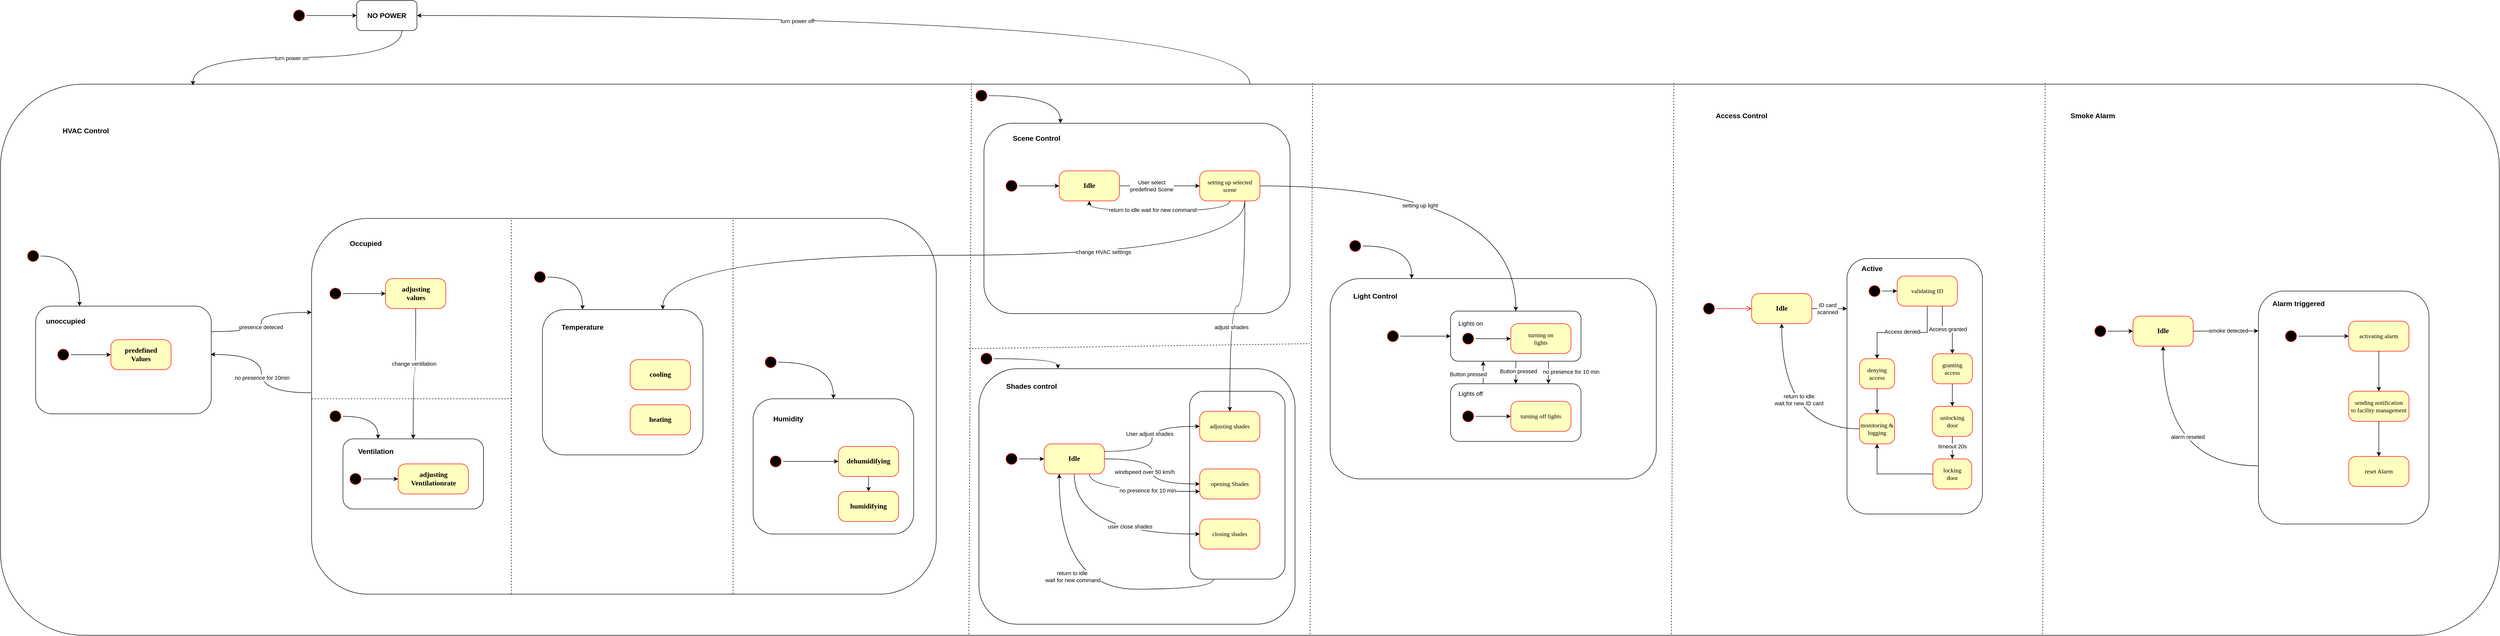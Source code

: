 <mxfile version="26.0.11">
  <diagram name="Page-1" id="58cdce13-f638-feb5-8d6f-7d28b1aa9fa0">
    <mxGraphModel dx="2038" dy="605" grid="1" gridSize="10" guides="1" tooltips="1" connect="1" arrows="1" fold="1" page="1" pageScale="1" pageWidth="1100" pageHeight="850" background="none" math="0" shadow="0">
      <root>
        <mxCell id="0" />
        <mxCell id="1" parent="0" />
        <mxCell id="LxNDRU_3HGSp0lA_r6Oc-85" style="edgeStyle=orthogonalEdgeStyle;rounded=0;orthogonalLoop=1;jettySize=auto;html=1;entryX=1;entryY=0.5;entryDx=0;entryDy=0;curved=1;" parent="1" source="LxNDRU_3HGSp0lA_r6Oc-73" target="LxNDRU_3HGSp0lA_r6Oc-72" edge="1">
          <mxGeometry relative="1" as="geometry" />
        </mxCell>
        <mxCell id="LxNDRU_3HGSp0lA_r6Oc-86" value="turn power off" style="edgeLabel;html=1;align=center;verticalAlign=middle;resizable=0;points=[];" parent="LxNDRU_3HGSp0lA_r6Oc-85" vertex="1" connectable="0">
          <mxGeometry x="0.157" y="11" relative="1" as="geometry">
            <mxPoint as="offset" />
          </mxGeometry>
        </mxCell>
        <mxCell id="LxNDRU_3HGSp0lA_r6Oc-73" value="" style="rounded=1;whiteSpace=wrap;html=1;movable=0;resizable=0;rotatable=0;deletable=0;editable=0;locked=1;connectable=0;" parent="1" vertex="1">
          <mxGeometry x="-470" y="532" width="4980" height="1100" as="geometry" />
        </mxCell>
        <mxCell id="66eWYTRfGqBNhTe94YPb-158" value="" style="rounded=1;whiteSpace=wrap;html=1;movable=1;resizable=1;rotatable=1;deletable=1;editable=1;locked=0;connectable=1;" parent="1" vertex="1">
          <mxGeometry x="1480" y="1100" width="630" height="510" as="geometry" />
        </mxCell>
        <mxCell id="LxNDRU_3HGSp0lA_r6Oc-68" style="edgeStyle=orthogonalEdgeStyle;rounded=0;orthogonalLoop=1;jettySize=auto;html=1;exitX=0.25;exitY=1;exitDx=0;exitDy=0;entryX=0.25;entryY=1;entryDx=0;entryDy=0;curved=1;movable=1;resizable=1;rotatable=1;deletable=1;editable=1;locked=0;connectable=1;" parent="1" source="LxNDRU_3HGSp0lA_r6Oc-65" target="66eWYTRfGqBNhTe94YPb-157" edge="1">
          <mxGeometry relative="1" as="geometry" />
        </mxCell>
        <mxCell id="LxNDRU_3HGSp0lA_r6Oc-69" value="return to idle&amp;nbsp;&lt;div&gt;wait for new command&lt;/div&gt;" style="edgeLabel;html=1;align=center;verticalAlign=middle;resizable=1;points=[];movable=1;rotatable=1;deletable=1;editable=1;locked=0;connectable=1;" parent="LxNDRU_3HGSp0lA_r6Oc-68" vertex="1" connectable="0">
          <mxGeometry x="0.267" y="-27" relative="1" as="geometry">
            <mxPoint as="offset" />
          </mxGeometry>
        </mxCell>
        <mxCell id="LxNDRU_3HGSp0lA_r6Oc-65" value="" style="rounded=1;whiteSpace=wrap;html=1;movable=1;resizable=1;rotatable=1;deletable=1;editable=1;locked=0;connectable=1;" parent="1" vertex="1">
          <mxGeometry x="1900" y="1145" width="190" height="375" as="geometry" />
        </mxCell>
        <mxCell id="LxNDRU_3HGSp0lA_r6Oc-49" value="" style="rounded=1;whiteSpace=wrap;html=1;movable=1;resizable=1;rotatable=1;deletable=1;editable=1;locked=0;connectable=1;" parent="1" vertex="1">
          <mxGeometry x="-400" y="975" width="350" height="215" as="geometry" />
        </mxCell>
        <mxCell id="LxNDRU_3HGSp0lA_r6Oc-45" style="edgeStyle=orthogonalEdgeStyle;rounded=0;orthogonalLoop=1;jettySize=auto;html=1;entryX=0.997;entryY=0.449;entryDx=0;entryDy=0;entryPerimeter=0;exitX=-0.001;exitY=0.464;exitDx=0;exitDy=0;exitPerimeter=0;movable=1;resizable=1;rotatable=1;deletable=1;editable=1;locked=0;connectable=1;curved=1;" parent="1" source="LxNDRU_3HGSp0lA_r6Oc-11" target="LxNDRU_3HGSp0lA_r6Oc-49" edge="1">
          <mxGeometry relative="1" as="geometry" />
        </mxCell>
        <mxCell id="LxNDRU_3HGSp0lA_r6Oc-46" value="no presence for 10min" style="edgeLabel;html=1;align=center;verticalAlign=middle;resizable=1;points=[];movable=1;rotatable=1;deletable=1;editable=1;locked=0;connectable=1;" parent="LxNDRU_3HGSp0lA_r6Oc-45" vertex="1" connectable="0">
          <mxGeometry x="-0.062" y="-1" relative="1" as="geometry">
            <mxPoint as="offset" />
          </mxGeometry>
        </mxCell>
        <mxCell id="LxNDRU_3HGSp0lA_r6Oc-11" value="" style="rounded=1;whiteSpace=wrap;html=1;movable=0;resizable=0;rotatable=0;deletable=0;editable=0;locked=1;connectable=0;" parent="1" vertex="1">
          <mxGeometry x="150" y="800" width="1245" height="750" as="geometry" />
        </mxCell>
        <mxCell id="LxNDRU_3HGSp0lA_r6Oc-30" value="" style="rounded=1;whiteSpace=wrap;html=1;movable=1;resizable=1;rotatable=1;deletable=1;editable=1;locked=0;connectable=1;" parent="1" vertex="1">
          <mxGeometry x="1030" y="1160" width="320" height="270" as="geometry" />
        </mxCell>
        <mxCell id="LxNDRU_3HGSp0lA_r6Oc-16" value="" style="rounded=1;whiteSpace=wrap;html=1;movable=1;resizable=1;rotatable=1;deletable=1;editable=1;locked=0;connectable=1;" parent="1" vertex="1">
          <mxGeometry x="610" y="982" width="320" height="290" as="geometry" />
        </mxCell>
        <mxCell id="66eWYTRfGqBNhTe94YPb-82" value="" style="rounded=1;whiteSpace=wrap;html=1;movable=1;resizable=1;rotatable=1;deletable=1;editable=1;locked=0;connectable=1;" parent="1" vertex="1">
          <mxGeometry x="2180" y="920" width="650" height="400" as="geometry" />
        </mxCell>
        <mxCell id="66eWYTRfGqBNhTe94YPb-105" value="" style="rounded=1;whiteSpace=wrap;html=1;movable=1;resizable=1;rotatable=1;deletable=1;editable=1;locked=0;connectable=1;" parent="1" vertex="1">
          <mxGeometry x="3210" y="880" width="270" height="510" as="geometry" />
        </mxCell>
        <mxCell id="66eWYTRfGqBNhTe94YPb-119" style="edgeStyle=orthogonalEdgeStyle;rounded=0;orthogonalLoop=1;jettySize=auto;html=1;exitX=0.5;exitY=1;exitDx=0;exitDy=0;entryX=0.5;entryY=0;entryDx=0;entryDy=0;movable=1;resizable=1;rotatable=1;deletable=1;editable=1;locked=0;connectable=1;" parent="1" source="66eWYTRfGqBNhTe94YPb-78" target="66eWYTRfGqBNhTe94YPb-111" edge="1">
          <mxGeometry relative="1" as="geometry" />
        </mxCell>
        <mxCell id="66eWYTRfGqBNhTe94YPb-121" value="Button pressed" style="edgeLabel;html=1;align=center;verticalAlign=middle;resizable=1;points=[];movable=1;rotatable=1;deletable=1;editable=1;locked=0;connectable=1;" parent="66eWYTRfGqBNhTe94YPb-119" vertex="1" connectable="0">
          <mxGeometry x="-0.083" y="1" relative="1" as="geometry">
            <mxPoint x="4" y="-1" as="offset" />
          </mxGeometry>
        </mxCell>
        <mxCell id="LxNDRU_3HGSp0lA_r6Oc-59" style="edgeStyle=orthogonalEdgeStyle;rounded=0;orthogonalLoop=1;jettySize=auto;html=1;exitX=0.75;exitY=1;exitDx=0;exitDy=0;entryX=0.75;entryY=0;entryDx=0;entryDy=0;movable=1;resizable=1;rotatable=1;deletable=1;editable=1;locked=0;connectable=1;" parent="1" source="66eWYTRfGqBNhTe94YPb-78" target="66eWYTRfGqBNhTe94YPb-111" edge="1">
          <mxGeometry relative="1" as="geometry" />
        </mxCell>
        <mxCell id="LxNDRU_3HGSp0lA_r6Oc-60" value="no presence for 10 min" style="edgeLabel;html=1;align=center;verticalAlign=middle;resizable=1;points=[];movable=1;rotatable=1;deletable=1;editable=1;locked=0;connectable=1;" parent="LxNDRU_3HGSp0lA_r6Oc-59" vertex="1" connectable="0">
          <mxGeometry x="-0.135" relative="1" as="geometry">
            <mxPoint x="45" y="1" as="offset" />
          </mxGeometry>
        </mxCell>
        <mxCell id="66eWYTRfGqBNhTe94YPb-78" value="" style="rounded=1;whiteSpace=wrap;html=1;movable=1;resizable=1;rotatable=1;deletable=1;editable=1;locked=0;connectable=1;" parent="1" vertex="1">
          <mxGeometry x="2420" y="985" width="260" height="100" as="geometry" />
        </mxCell>
        <mxCell id="382b91b5511bd0f7-1" value="" style="ellipse;html=1;shape=startState;fillColor=#000000;strokeColor=#ff0000;rounded=1;shadow=0;comic=0;labelBackgroundColor=none;fontFamily=Verdana;fontSize=12;fontColor=#000000;align=center;direction=south;movable=1;resizable=1;rotatable=1;deletable=1;editable=1;locked=0;connectable=1;" parent="1" vertex="1">
          <mxGeometry x="2920" y="965" width="30" height="30" as="geometry" />
        </mxCell>
        <mxCell id="66eWYTRfGqBNhTe94YPb-101" style="edgeStyle=orthogonalEdgeStyle;rounded=0;orthogonalLoop=1;jettySize=auto;html=1;exitX=0.5;exitY=1;exitDx=0;exitDy=0;entryX=0.5;entryY=0;entryDx=0;entryDy=0;movable=1;resizable=1;rotatable=1;deletable=1;editable=1;locked=0;connectable=1;" parent="1" source="382b91b5511bd0f7-5" target="66eWYTRfGqBNhTe94YPb-100" edge="1">
          <mxGeometry relative="1" as="geometry" />
        </mxCell>
        <mxCell id="382b91b5511bd0f7-5" value="denying&lt;div&gt;access&lt;/div&gt;" style="rounded=1;whiteSpace=wrap;html=1;arcSize=24;fillColor=#ffffc0;strokeColor=#ff0000;shadow=0;comic=0;labelBackgroundColor=none;fontFamily=Verdana;fontSize=12;fontColor=#000000;align=center;movable=1;resizable=1;rotatable=1;deletable=1;editable=1;locked=0;connectable=1;" parent="1" vertex="1">
          <mxGeometry x="3235" y="1080" width="70" height="60" as="geometry" />
        </mxCell>
        <mxCell id="66eWYTRfGqBNhTe94YPb-12" style="edgeStyle=orthogonalEdgeStyle;rounded=0;orthogonalLoop=1;jettySize=auto;html=1;movable=1;resizable=1;rotatable=1;deletable=1;editable=1;locked=0;connectable=1;" parent="1" source="382b91b5511bd0f7-6" edge="1">
          <mxGeometry relative="1" as="geometry">
            <mxPoint x="3210" y="980" as="targetPoint" />
          </mxGeometry>
        </mxCell>
        <mxCell id="66eWYTRfGqBNhTe94YPb-104" value="ID card&lt;div&gt;scanned&lt;/div&gt;" style="edgeLabel;html=1;align=center;verticalAlign=middle;resizable=1;points=[];movable=1;rotatable=1;deletable=1;editable=1;locked=0;connectable=1;" parent="66eWYTRfGqBNhTe94YPb-12" vertex="1" connectable="0">
          <mxGeometry x="-0.137" relative="1" as="geometry">
            <mxPoint as="offset" />
          </mxGeometry>
        </mxCell>
        <mxCell id="382b91b5511bd0f7-6" value="&lt;font style=&quot;font-size: 14px;&quot;&gt;&lt;b&gt;Idle&lt;/b&gt;&lt;/font&gt;" style="rounded=1;whiteSpace=wrap;html=1;arcSize=24;fillColor=#ffffc0;strokeColor=#ff0000;shadow=0;comic=0;labelBackgroundColor=none;fontFamily=Verdana;fontSize=12;fontColor=#000000;align=center;movable=1;resizable=1;rotatable=1;deletable=1;editable=1;locked=0;connectable=1;" parent="1" vertex="1">
          <mxGeometry x="3020" y="950" width="120" height="60" as="geometry" />
        </mxCell>
        <mxCell id="66eWYTRfGqBNhTe94YPb-6" style="edgeStyle=orthogonalEdgeStyle;rounded=0;orthogonalLoop=1;jettySize=auto;html=1;exitX=0.5;exitY=1;exitDx=0;exitDy=0;entryX=0.5;entryY=0;entryDx=0;entryDy=0;movable=1;resizable=1;rotatable=1;deletable=1;editable=1;locked=0;connectable=1;" parent="1" source="382b91b5511bd0f7-7" target="382b91b5511bd0f7-5" edge="1">
          <mxGeometry relative="1" as="geometry" />
        </mxCell>
        <mxCell id="gvOzbvpjTI4mImm0MQXt-3" value="Access denied" style="edgeLabel;html=1;align=center;verticalAlign=middle;resizable=0;points=[];" vertex="1" connectable="0" parent="66eWYTRfGqBNhTe94YPb-6">
          <mxGeometry x="-0.254" y="2" relative="1" as="geometry">
            <mxPoint x="-26" y="-4" as="offset" />
          </mxGeometry>
        </mxCell>
        <mxCell id="2a3bc250acf0617d-9" style="edgeStyle=orthogonalEdgeStyle;html=1;labelBackgroundColor=none;endArrow=open;endSize=8;strokeColor=#ff0000;fontFamily=Verdana;fontSize=12;align=left;movable=1;resizable=1;rotatable=1;deletable=1;editable=1;locked=0;connectable=1;" parent="1" source="382b91b5511bd0f7-1" target="382b91b5511bd0f7-6" edge="1">
          <mxGeometry relative="1" as="geometry" />
        </mxCell>
        <mxCell id="66eWYTRfGqBNhTe94YPb-22" value="&lt;b&gt;&lt;font style=&quot;font-size: 14px;&quot;&gt;Access Control&lt;/font&gt;&lt;/b&gt;" style="text;html=1;align=center;verticalAlign=middle;whiteSpace=wrap;rounded=0;movable=1;resizable=1;rotatable=1;deletable=1;editable=1;locked=0;connectable=1;" parent="1" vertex="1">
          <mxGeometry x="2930" y="580" width="140" height="30" as="geometry" />
        </mxCell>
        <mxCell id="66eWYTRfGqBNhTe94YPb-24" value="Light Control" style="text;html=1;align=center;verticalAlign=middle;whiteSpace=wrap;rounded=0;fontStyle=1;fontSize=14;movable=1;resizable=1;rotatable=1;deletable=1;editable=1;locked=0;connectable=1;" parent="1" vertex="1">
          <mxGeometry x="2220" y="940" width="100" height="30" as="geometry" />
        </mxCell>
        <mxCell id="66eWYTRfGqBNhTe94YPb-51" style="edgeStyle=orthogonalEdgeStyle;rounded=0;orthogonalLoop=1;jettySize=auto;html=1;exitX=0.5;exitY=1;exitDx=0;exitDy=0;movable=1;resizable=1;rotatable=1;deletable=1;editable=1;locked=0;connectable=1;" parent="1" edge="1">
          <mxGeometry relative="1" as="geometry">
            <mxPoint x="2630" y="1175" as="sourcePoint" />
            <mxPoint x="2630" y="1175" as="targetPoint" />
          </mxGeometry>
        </mxCell>
        <mxCell id="66eWYTRfGqBNhTe94YPb-53" value="turning on&lt;div&gt;lights&lt;/div&gt;" style="rounded=1;whiteSpace=wrap;html=1;arcSize=24;fillColor=#ffffc0;strokeColor=#ff0000;shadow=0;comic=0;labelBackgroundColor=none;fontFamily=Verdana;fontSize=12;fontColor=#000000;align=center;movable=1;resizable=1;rotatable=1;deletable=1;editable=1;locked=0;connectable=1;" parent="1" vertex="1">
          <mxGeometry x="2540" y="1010" width="120" height="60" as="geometry" />
        </mxCell>
        <mxCell id="66eWYTRfGqBNhTe94YPb-81" value="Lights on" style="text;html=1;align=center;verticalAlign=middle;whiteSpace=wrap;rounded=0;movable=1;resizable=1;rotatable=1;deletable=1;editable=1;locked=0;connectable=1;" parent="1" vertex="1">
          <mxGeometry x="2430" y="995" width="60" height="30" as="geometry" />
        </mxCell>
        <mxCell id="66eWYTRfGqBNhTe94YPb-109" style="edgeStyle=orthogonalEdgeStyle;rounded=0;orthogonalLoop=1;jettySize=auto;html=1;exitX=0;exitY=0.5;exitDx=0;exitDy=0;movable=1;resizable=1;rotatable=1;deletable=1;editable=1;locked=0;connectable=1;curved=1;" parent="1" source="66eWYTRfGqBNhTe94YPb-100" target="382b91b5511bd0f7-6" edge="1">
          <mxGeometry relative="1" as="geometry" />
        </mxCell>
        <mxCell id="LxNDRU_3HGSp0lA_r6Oc-118" value="return to idle&lt;div&gt;wait for new ID card&lt;/div&gt;" style="edgeLabel;html=1;align=center;verticalAlign=middle;resizable=0;points=[];" parent="66eWYTRfGqBNhTe94YPb-109" vertex="1" connectable="0">
          <mxGeometry x="0.171" y="-34" relative="1" as="geometry">
            <mxPoint as="offset" />
          </mxGeometry>
        </mxCell>
        <mxCell id="66eWYTRfGqBNhTe94YPb-100" value="monitoring &amp;amp; logging" style="rounded=1;whiteSpace=wrap;html=1;arcSize=24;fillColor=#ffffc0;strokeColor=#ff0000;shadow=0;comic=0;labelBackgroundColor=none;fontFamily=Verdana;fontSize=12;fontColor=#000000;align=center;movable=1;resizable=1;rotatable=1;deletable=1;editable=1;locked=0;connectable=1;" parent="1" vertex="1">
          <mxGeometry x="3235" y="1190" width="70" height="60" as="geometry" />
        </mxCell>
        <mxCell id="66eWYTRfGqBNhTe94YPb-102" style="edgeStyle=orthogonalEdgeStyle;rounded=0;orthogonalLoop=1;jettySize=auto;html=1;exitX=0;exitY=0.5;exitDx=0;exitDy=0;movable=1;resizable=1;rotatable=1;deletable=1;editable=1;locked=0;connectable=1;" parent="1" source="66eWYTRfGqBNhTe94YPb-16" target="66eWYTRfGqBNhTe94YPb-100" edge="1">
          <mxGeometry relative="1" as="geometry" />
        </mxCell>
        <mxCell id="382b91b5511bd0f7-7" value="validating ID" style="rounded=1;whiteSpace=wrap;html=1;arcSize=24;fillColor=#ffffc0;strokeColor=#ff0000;shadow=0;comic=0;labelBackgroundColor=none;fontFamily=Verdana;fontSize=12;fontColor=#000000;align=center;movable=1;resizable=1;rotatable=1;deletable=1;editable=1;locked=0;connectable=1;" parent="1" vertex="1">
          <mxGeometry x="3310" y="915" width="120" height="60" as="geometry" />
        </mxCell>
        <mxCell id="66eWYTRfGqBNhTe94YPb-14" style="edgeStyle=orthogonalEdgeStyle;rounded=0;orthogonalLoop=1;jettySize=auto;html=1;movable=1;resizable=1;rotatable=1;deletable=1;editable=1;locked=0;connectable=1;" parent="1" source="66eWYTRfGqBNhTe94YPb-13" target="382b91b5511bd0f7-7" edge="1">
          <mxGeometry relative="1" as="geometry" />
        </mxCell>
        <mxCell id="66eWYTRfGqBNhTe94YPb-7" style="edgeStyle=orthogonalEdgeStyle;rounded=0;orthogonalLoop=1;jettySize=auto;html=1;exitX=0.75;exitY=1;exitDx=0;exitDy=0;entryX=0.5;entryY=0;entryDx=0;entryDy=0;movable=1;resizable=1;rotatable=1;deletable=1;editable=1;locked=0;connectable=1;" parent="1" source="382b91b5511bd0f7-7" target="66eWYTRfGqBNhTe94YPb-2" edge="1">
          <mxGeometry relative="1" as="geometry" />
        </mxCell>
        <mxCell id="gvOzbvpjTI4mImm0MQXt-4" value="Access granted" style="edgeLabel;html=1;align=center;verticalAlign=middle;resizable=0;points=[];" vertex="1" connectable="0" parent="66eWYTRfGqBNhTe94YPb-7">
          <mxGeometry x="0.017" y="3" relative="1" as="geometry">
            <mxPoint y="1" as="offset" />
          </mxGeometry>
        </mxCell>
        <mxCell id="66eWYTRfGqBNhTe94YPb-13" value="" style="ellipse;html=1;shape=startState;fillColor=#000000;strokeColor=#ff0000;rounded=1;shadow=0;comic=0;labelBackgroundColor=none;fontFamily=Verdana;fontSize=12;fontColor=#000000;align=center;direction=south;movable=1;resizable=1;rotatable=1;deletable=1;editable=1;locked=0;connectable=1;" parent="1" vertex="1">
          <mxGeometry x="3250" y="930" width="30" height="30" as="geometry" />
        </mxCell>
        <mxCell id="66eWYTRfGqBNhTe94YPb-2" value="granting&lt;div&gt;access&lt;/div&gt;" style="rounded=1;whiteSpace=wrap;html=1;arcSize=24;fillColor=#ffffc0;strokeColor=#ff0000;shadow=0;comic=0;labelBackgroundColor=none;fontFamily=Verdana;fontSize=12;fontColor=#000000;align=center;movable=1;resizable=1;rotatable=1;deletable=1;editable=1;locked=0;connectable=1;" parent="1" vertex="1">
          <mxGeometry x="3380" y="1070" width="80" height="60" as="geometry" />
        </mxCell>
        <mxCell id="66eWYTRfGqBNhTe94YPb-8" style="edgeStyle=orthogonalEdgeStyle;rounded=0;orthogonalLoop=1;jettySize=auto;html=1;exitX=0.5;exitY=1;exitDx=0;exitDy=0;entryX=0.5;entryY=0;entryDx=0;entryDy=0;movable=1;resizable=1;rotatable=1;deletable=1;editable=1;locked=0;connectable=1;" parent="1" source="66eWYTRfGqBNhTe94YPb-2" target="66eWYTRfGqBNhTe94YPb-3" edge="1">
          <mxGeometry relative="1" as="geometry" />
        </mxCell>
        <mxCell id="66eWYTRfGqBNhTe94YPb-3" value="unlocking&lt;div&gt;door&lt;/div&gt;" style="rounded=1;whiteSpace=wrap;html=1;arcSize=24;fillColor=#ffffc0;strokeColor=#ff0000;shadow=0;comic=0;labelBackgroundColor=none;fontFamily=Verdana;fontSize=12;fontColor=#000000;align=center;movable=1;resizable=1;rotatable=1;deletable=1;editable=1;locked=0;connectable=1;" parent="1" vertex="1">
          <mxGeometry x="3380" y="1175" width="80" height="60" as="geometry" />
        </mxCell>
        <mxCell id="66eWYTRfGqBNhTe94YPb-17" value="" style="edgeStyle=orthogonalEdgeStyle;rounded=0;orthogonalLoop=1;jettySize=auto;html=1;movable=1;resizable=1;rotatable=1;deletable=1;editable=1;locked=0;connectable=1;" parent="1" source="66eWYTRfGqBNhTe94YPb-3" target="66eWYTRfGqBNhTe94YPb-16" edge="1">
          <mxGeometry relative="1" as="geometry" />
        </mxCell>
        <mxCell id="66eWYTRfGqBNhTe94YPb-98" value="timeout 20s" style="edgeLabel;html=1;align=center;verticalAlign=middle;resizable=1;points=[];movable=1;rotatable=1;deletable=1;editable=1;locked=0;connectable=1;" parent="66eWYTRfGqBNhTe94YPb-17" vertex="1" connectable="0">
          <mxGeometry x="-0.118" relative="1" as="geometry">
            <mxPoint as="offset" />
          </mxGeometry>
        </mxCell>
        <mxCell id="66eWYTRfGqBNhTe94YPb-16" value="locking&lt;div&gt;door&lt;/div&gt;" style="whiteSpace=wrap;html=1;fontFamily=Verdana;fillColor=#ffffc0;strokeColor=#ff0000;fontColor=#000000;rounded=1;arcSize=24;shadow=0;comic=0;labelBackgroundColor=none;movable=1;resizable=1;rotatable=1;deletable=1;editable=1;locked=0;connectable=1;" parent="1" vertex="1">
          <mxGeometry x="3381.25" y="1280" width="77.5" height="60" as="geometry" />
        </mxCell>
        <mxCell id="66eWYTRfGqBNhTe94YPb-110" value="Active" style="text;html=1;align=center;verticalAlign=middle;whiteSpace=wrap;rounded=0;fontStyle=1;fontSize=14;movable=1;resizable=1;rotatable=1;deletable=1;editable=1;locked=0;connectable=1;" parent="1" vertex="1">
          <mxGeometry x="3230" y="885" width="60" height="30" as="geometry" />
        </mxCell>
        <mxCell id="66eWYTRfGqBNhTe94YPb-130" style="edgeStyle=orthogonalEdgeStyle;rounded=0;orthogonalLoop=1;jettySize=auto;html=1;exitX=0.25;exitY=0;exitDx=0;exitDy=0;entryX=0.25;entryY=1;entryDx=0;entryDy=0;movable=1;resizable=1;rotatable=1;deletable=1;editable=1;locked=0;connectable=1;" parent="1" source="66eWYTRfGqBNhTe94YPb-111" target="66eWYTRfGqBNhTe94YPb-78" edge="1">
          <mxGeometry relative="1" as="geometry" />
        </mxCell>
        <mxCell id="66eWYTRfGqBNhTe94YPb-131" value="Button pressed" style="edgeLabel;html=1;align=center;verticalAlign=middle;resizable=1;points=[];movable=1;rotatable=1;deletable=1;editable=1;locked=0;connectable=1;" parent="66eWYTRfGqBNhTe94YPb-130" vertex="1" connectable="0">
          <mxGeometry x="-0.084" y="-1" relative="1" as="geometry">
            <mxPoint x="-31" y="1" as="offset" />
          </mxGeometry>
        </mxCell>
        <mxCell id="66eWYTRfGqBNhTe94YPb-111" value="" style="rounded=1;whiteSpace=wrap;html=1;movable=1;resizable=1;rotatable=1;deletable=1;editable=1;locked=0;connectable=1;" parent="1" vertex="1">
          <mxGeometry x="2420" y="1130" width="260" height="115" as="geometry" />
        </mxCell>
        <mxCell id="66eWYTRfGqBNhTe94YPb-112" value="Lights off" style="text;html=1;align=center;verticalAlign=middle;whiteSpace=wrap;rounded=0;movable=1;resizable=1;rotatable=1;deletable=1;editable=1;locked=0;connectable=1;" parent="1" vertex="1">
          <mxGeometry x="2430" y="1135" width="60" height="30" as="geometry" />
        </mxCell>
        <mxCell id="66eWYTRfGqBNhTe94YPb-122" style="edgeStyle=orthogonalEdgeStyle;rounded=0;orthogonalLoop=1;jettySize=auto;html=1;entryX=0;entryY=0.5;entryDx=0;entryDy=0;movable=1;resizable=1;rotatable=1;deletable=1;editable=1;locked=0;connectable=1;" parent="1" source="66eWYTRfGqBNhTe94YPb-116" target="66eWYTRfGqBNhTe94YPb-118" edge="1">
          <mxGeometry relative="1" as="geometry" />
        </mxCell>
        <mxCell id="66eWYTRfGqBNhTe94YPb-116" value="" style="ellipse;html=1;shape=startState;fillColor=#000000;strokeColor=#ff0000;rounded=1;shadow=0;comic=0;labelBackgroundColor=none;fontFamily=Verdana;fontSize=12;fontColor=#000000;align=center;direction=south;movable=1;resizable=1;rotatable=1;deletable=1;editable=1;locked=0;connectable=1;" parent="1" vertex="1">
          <mxGeometry x="2440" y="1180" width="30" height="30" as="geometry" />
        </mxCell>
        <mxCell id="66eWYTRfGqBNhTe94YPb-123" style="edgeStyle=orthogonalEdgeStyle;rounded=0;orthogonalLoop=1;jettySize=auto;html=1;entryX=0;entryY=0.5;entryDx=0;entryDy=0;movable=1;resizable=1;rotatable=1;deletable=1;editable=1;locked=0;connectable=1;" parent="1" source="66eWYTRfGqBNhTe94YPb-117" target="66eWYTRfGqBNhTe94YPb-53" edge="1">
          <mxGeometry relative="1" as="geometry" />
        </mxCell>
        <mxCell id="66eWYTRfGqBNhTe94YPb-117" value="" style="ellipse;html=1;shape=startState;fillColor=#000000;strokeColor=#ff0000;rounded=1;shadow=0;comic=0;labelBackgroundColor=none;fontFamily=Verdana;fontSize=12;fontColor=#000000;align=center;direction=south;movable=1;resizable=1;rotatable=1;deletable=1;editable=1;locked=0;connectable=1;" parent="1" vertex="1">
          <mxGeometry x="2440" y="1025" width="30" height="30" as="geometry" />
        </mxCell>
        <mxCell id="66eWYTRfGqBNhTe94YPb-118" value="turning off lights" style="rounded=1;whiteSpace=wrap;html=1;arcSize=24;fillColor=#ffffc0;strokeColor=#ff0000;shadow=0;comic=0;labelBackgroundColor=none;fontFamily=Verdana;fontSize=12;fontColor=#000000;align=center;movable=1;resizable=1;rotatable=1;deletable=1;editable=1;locked=0;connectable=1;" parent="1" vertex="1">
          <mxGeometry x="2540" y="1165" width="120" height="60" as="geometry" />
        </mxCell>
        <mxCell id="66eWYTRfGqBNhTe94YPb-190" style="edgeStyle=orthogonalEdgeStyle;rounded=0;orthogonalLoop=1;jettySize=auto;html=1;entryX=0;entryY=0.5;entryDx=0;entryDy=0;movable=1;resizable=1;rotatable=1;deletable=1;editable=1;locked=0;connectable=1;" parent="1" source="66eWYTRfGqBNhTe94YPb-126" target="66eWYTRfGqBNhTe94YPb-78" edge="1">
          <mxGeometry relative="1" as="geometry" />
        </mxCell>
        <mxCell id="66eWYTRfGqBNhTe94YPb-126" value="" style="ellipse;html=1;shape=startState;fillColor=#000000;strokeColor=#ff0000;rounded=1;shadow=0;comic=0;labelBackgroundColor=none;fontFamily=Verdana;fontSize=12;fontColor=#000000;align=center;direction=south;movable=1;resizable=1;rotatable=1;deletable=1;editable=1;locked=0;connectable=1;" parent="1" vertex="1">
          <mxGeometry x="2290" y="1020" width="30" height="30" as="geometry" />
        </mxCell>
        <mxCell id="66eWYTRfGqBNhTe94YPb-135" value="&lt;b&gt;&lt;font style=&quot;font-size: 14px;&quot;&gt;Idle&lt;/font&gt;&lt;/b&gt;" style="rounded=1;whiteSpace=wrap;html=1;arcSize=24;fillColor=#ffffc0;strokeColor=#ff0000;shadow=0;comic=0;labelBackgroundColor=none;fontFamily=Verdana;fontSize=12;fontColor=#000000;align=center;movable=1;resizable=1;rotatable=1;deletable=1;editable=1;locked=0;connectable=1;" parent="1" vertex="1">
          <mxGeometry x="3780" y="995" width="120" height="60" as="geometry" />
        </mxCell>
        <mxCell id="66eWYTRfGqBNhTe94YPb-137" value="" style="rounded=1;whiteSpace=wrap;html=1;movable=1;resizable=1;rotatable=1;deletable=1;editable=1;locked=0;connectable=1;" parent="1" vertex="1">
          <mxGeometry x="4030" y="945" width="340" height="465" as="geometry" />
        </mxCell>
        <mxCell id="66eWYTRfGqBNhTe94YPb-138" value="&lt;b&gt;&lt;font style=&quot;font-size: 14px;&quot;&gt;Alarm triggered&lt;/font&gt;&lt;/b&gt;" style="text;html=1;align=center;verticalAlign=middle;whiteSpace=wrap;rounded=0;movable=1;resizable=1;rotatable=1;deletable=1;editable=1;locked=0;connectable=1;" parent="1" vertex="1">
          <mxGeometry x="4055" y="955" width="110" height="30" as="geometry" />
        </mxCell>
        <mxCell id="66eWYTRfGqBNhTe94YPb-144" style="edgeStyle=orthogonalEdgeStyle;rounded=0;orthogonalLoop=1;jettySize=auto;html=1;entryX=0;entryY=0.5;entryDx=0;entryDy=0;movable=1;resizable=1;rotatable=1;deletable=1;editable=1;locked=0;connectable=1;" parent="1" source="66eWYTRfGqBNhTe94YPb-140" target="66eWYTRfGqBNhTe94YPb-141" edge="1">
          <mxGeometry relative="1" as="geometry" />
        </mxCell>
        <mxCell id="66eWYTRfGqBNhTe94YPb-140" value="" style="ellipse;html=1;shape=startState;fillColor=#000000;strokeColor=#ff0000;rounded=1;shadow=0;comic=0;labelBackgroundColor=none;fontFamily=Verdana;fontSize=12;fontColor=#000000;align=center;direction=south;movable=1;resizable=1;rotatable=1;deletable=1;editable=1;locked=0;connectable=1;" parent="1" vertex="1">
          <mxGeometry x="4080" y="1020" width="30" height="30" as="geometry" />
        </mxCell>
        <mxCell id="66eWYTRfGqBNhTe94YPb-143" style="edgeStyle=orthogonalEdgeStyle;rounded=0;orthogonalLoop=1;jettySize=auto;html=1;entryX=0.5;entryY=0;entryDx=0;entryDy=0;movable=1;resizable=1;rotatable=1;deletable=1;editable=1;locked=0;connectable=1;" parent="1" source="66eWYTRfGqBNhTe94YPb-141" target="66eWYTRfGqBNhTe94YPb-142" edge="1">
          <mxGeometry relative="1" as="geometry" />
        </mxCell>
        <mxCell id="66eWYTRfGqBNhTe94YPb-141" value="activating alarm" style="rounded=1;whiteSpace=wrap;html=1;arcSize=24;fillColor=#ffffc0;strokeColor=#ff0000;shadow=0;comic=0;labelBackgroundColor=none;fontFamily=Verdana;fontSize=12;fontColor=#000000;align=center;movable=1;resizable=1;rotatable=1;deletable=1;editable=1;locked=0;connectable=1;" parent="1" vertex="1">
          <mxGeometry x="4210" y="1005" width="120" height="60" as="geometry" />
        </mxCell>
        <mxCell id="gvOzbvpjTI4mImm0MQXt-2" style="edgeStyle=orthogonalEdgeStyle;rounded=0;orthogonalLoop=1;jettySize=auto;html=1;entryX=0.5;entryY=0;entryDx=0;entryDy=0;" edge="1" parent="1" source="66eWYTRfGqBNhTe94YPb-142" target="gvOzbvpjTI4mImm0MQXt-1">
          <mxGeometry relative="1" as="geometry" />
        </mxCell>
        <mxCell id="66eWYTRfGqBNhTe94YPb-142" value="sending notification&lt;div&gt;to facility management&lt;/div&gt;" style="rounded=1;whiteSpace=wrap;html=1;arcSize=24;fillColor=#ffffc0;strokeColor=#ff0000;shadow=0;comic=0;labelBackgroundColor=none;fontFamily=Verdana;fontSize=12;fontColor=#000000;align=center;movable=1;resizable=1;rotatable=1;deletable=1;editable=1;locked=0;connectable=1;" parent="1" vertex="1">
          <mxGeometry x="4210" y="1145" width="120" height="60" as="geometry" />
        </mxCell>
        <mxCell id="66eWYTRfGqBNhTe94YPb-146" style="edgeStyle=orthogonalEdgeStyle;rounded=0;orthogonalLoop=1;jettySize=auto;html=1;entryX=0;entryY=0.171;entryDx=0;entryDy=0;entryPerimeter=0;movable=1;resizable=1;rotatable=1;deletable=1;editable=1;locked=0;connectable=1;curved=1;" parent="1" source="66eWYTRfGqBNhTe94YPb-135" target="66eWYTRfGqBNhTe94YPb-137" edge="1">
          <mxGeometry relative="1" as="geometry" />
        </mxCell>
        <mxCell id="66eWYTRfGqBNhTe94YPb-150" value="smoke detected" style="edgeLabel;html=1;align=center;verticalAlign=middle;resizable=1;points=[];movable=1;rotatable=1;deletable=1;editable=1;locked=0;connectable=1;" parent="66eWYTRfGqBNhTe94YPb-146" vertex="1" connectable="0">
          <mxGeometry x="0.07" y="1" relative="1" as="geometry">
            <mxPoint as="offset" />
          </mxGeometry>
        </mxCell>
        <mxCell id="66eWYTRfGqBNhTe94YPb-152" value="Smoke Alarm" style="text;html=1;align=center;verticalAlign=middle;whiteSpace=wrap;rounded=0;fontStyle=1;fontSize=14;movable=1;resizable=1;rotatable=1;deletable=1;editable=1;locked=0;connectable=1;" parent="1" vertex="1">
          <mxGeometry x="3650" y="580" width="100" height="30" as="geometry" />
        </mxCell>
        <mxCell id="66eWYTRfGqBNhTe94YPb-153" style="edgeStyle=orthogonalEdgeStyle;rounded=0;orthogonalLoop=1;jettySize=auto;html=1;exitX=0.5;exitY=1;exitDx=0;exitDy=0;movable=1;resizable=1;rotatable=1;deletable=1;editable=1;locked=0;connectable=1;" parent="1" edge="1">
          <mxGeometry relative="1" as="geometry">
            <mxPoint x="4030" y="1265" as="sourcePoint" />
            <mxPoint x="4030" y="1265" as="targetPoint" />
          </mxGeometry>
        </mxCell>
        <mxCell id="66eWYTRfGqBNhTe94YPb-156" value="adjusting shades" style="rounded=1;whiteSpace=wrap;html=1;arcSize=24;fillColor=#ffffc0;strokeColor=#ff0000;shadow=0;comic=0;labelBackgroundColor=none;fontFamily=Verdana;fontSize=12;fontColor=#000000;align=center;movable=1;resizable=1;rotatable=1;deletable=1;editable=1;locked=0;connectable=1;" parent="1" vertex="1">
          <mxGeometry x="1920" y="1185" width="120" height="60" as="geometry" />
        </mxCell>
        <mxCell id="LxNDRU_3HGSp0lA_r6Oc-53" style="edgeStyle=orthogonalEdgeStyle;rounded=0;orthogonalLoop=1;jettySize=auto;html=1;entryX=0;entryY=0.5;entryDx=0;entryDy=0;curved=1;movable=1;resizable=1;rotatable=1;deletable=1;editable=1;locked=0;connectable=1;" parent="1" source="66eWYTRfGqBNhTe94YPb-157" target="66eWYTRfGqBNhTe94YPb-181" edge="1">
          <mxGeometry relative="1" as="geometry" />
        </mxCell>
        <mxCell id="LxNDRU_3HGSp0lA_r6Oc-54" value="windspeed over 50 km/h" style="edgeLabel;html=1;align=center;verticalAlign=middle;resizable=1;points=[];movable=1;rotatable=1;deletable=1;editable=1;locked=0;connectable=1;" parent="LxNDRU_3HGSp0lA_r6Oc-53" vertex="1" connectable="0">
          <mxGeometry x="0.094" relative="1" as="geometry">
            <mxPoint x="-15" y="-11" as="offset" />
          </mxGeometry>
        </mxCell>
        <mxCell id="LxNDRU_3HGSp0lA_r6Oc-55" style="edgeStyle=orthogonalEdgeStyle;rounded=0;orthogonalLoop=1;jettySize=auto;html=1;exitX=1;exitY=0.25;exitDx=0;exitDy=0;entryX=0;entryY=0.5;entryDx=0;entryDy=0;curved=1;movable=1;resizable=1;rotatable=1;deletable=1;editable=1;locked=0;connectable=1;" parent="1" source="66eWYTRfGqBNhTe94YPb-157" target="66eWYTRfGqBNhTe94YPb-156" edge="1">
          <mxGeometry relative="1" as="geometry" />
        </mxCell>
        <mxCell id="LxNDRU_3HGSp0lA_r6Oc-56" value="User adjust shades" style="edgeLabel;html=1;align=center;verticalAlign=middle;resizable=1;points=[];movable=1;rotatable=1;deletable=1;editable=1;locked=0;connectable=1;" parent="LxNDRU_3HGSp0lA_r6Oc-55" vertex="1" connectable="0">
          <mxGeometry x="-0.25" y="3" relative="1" as="geometry">
            <mxPoint y="-32" as="offset" />
          </mxGeometry>
        </mxCell>
        <mxCell id="LxNDRU_3HGSp0lA_r6Oc-57" style="edgeStyle=orthogonalEdgeStyle;rounded=0;orthogonalLoop=1;jettySize=auto;html=1;exitX=0.75;exitY=1;exitDx=0;exitDy=0;entryX=0;entryY=0.75;entryDx=0;entryDy=0;curved=1;movable=1;resizable=1;rotatable=1;deletable=1;editable=1;locked=0;connectable=1;" parent="1" source="66eWYTRfGqBNhTe94YPb-157" target="66eWYTRfGqBNhTe94YPb-181" edge="1">
          <mxGeometry relative="1" as="geometry" />
        </mxCell>
        <mxCell id="LxNDRU_3HGSp0lA_r6Oc-58" value="no presence for 10 min" style="edgeLabel;html=1;align=center;verticalAlign=middle;resizable=1;points=[];movable=1;rotatable=1;deletable=1;editable=1;locked=0;connectable=1;" parent="LxNDRU_3HGSp0lA_r6Oc-57" vertex="1" connectable="0">
          <mxGeometry x="-0.14" y="2" relative="1" as="geometry">
            <mxPoint x="41" as="offset" />
          </mxGeometry>
        </mxCell>
        <mxCell id="LxNDRU_3HGSp0lA_r6Oc-63" style="edgeStyle=orthogonalEdgeStyle;rounded=0;orthogonalLoop=1;jettySize=auto;html=1;exitX=0.5;exitY=1;exitDx=0;exitDy=0;entryX=0;entryY=0.5;entryDx=0;entryDy=0;curved=1;movable=1;resizable=1;rotatable=1;deletable=1;editable=1;locked=0;connectable=1;" parent="1" source="66eWYTRfGqBNhTe94YPb-157" target="LxNDRU_3HGSp0lA_r6Oc-62" edge="1">
          <mxGeometry relative="1" as="geometry" />
        </mxCell>
        <mxCell id="LxNDRU_3HGSp0lA_r6Oc-64" value="user close shades" style="edgeLabel;html=1;align=center;verticalAlign=middle;resizable=1;points=[];movable=1;rotatable=1;deletable=1;editable=1;locked=0;connectable=1;" parent="LxNDRU_3HGSp0lA_r6Oc-63" vertex="1" connectable="0">
          <mxGeometry x="0.191" y="4" relative="1" as="geometry">
            <mxPoint x="10" y="-11" as="offset" />
          </mxGeometry>
        </mxCell>
        <mxCell id="66eWYTRfGqBNhTe94YPb-157" value="&lt;b&gt;&lt;font style=&quot;font-size: 14px;&quot;&gt;Idle&lt;/font&gt;&lt;/b&gt;" style="rounded=1;whiteSpace=wrap;html=1;arcSize=24;fillColor=#ffffc0;strokeColor=#ff0000;shadow=0;comic=0;labelBackgroundColor=none;fontFamily=Verdana;fontSize=12;fontColor=#000000;align=center;movable=1;resizable=1;rotatable=1;deletable=1;editable=1;locked=0;connectable=1;" parent="1" vertex="1">
          <mxGeometry x="1610" y="1250" width="120" height="60" as="geometry" />
        </mxCell>
        <mxCell id="66eWYTRfGqBNhTe94YPb-159" value="&lt;span style=&quot;font-size: 14px;&quot;&gt;&lt;b&gt;Shades control&lt;/b&gt;&lt;/span&gt;" style="text;html=1;align=center;verticalAlign=middle;whiteSpace=wrap;rounded=0;movable=1;resizable=1;rotatable=1;deletable=1;editable=1;locked=0;connectable=1;" parent="1" vertex="1">
          <mxGeometry x="1520" y="1120" width="130" height="30" as="geometry" />
        </mxCell>
        <mxCell id="LxNDRU_3HGSp0lA_r6Oc-61" style="edgeStyle=orthogonalEdgeStyle;rounded=0;orthogonalLoop=1;jettySize=auto;html=1;entryX=0;entryY=0.5;entryDx=0;entryDy=0;movable=1;resizable=1;rotatable=1;deletable=1;editable=1;locked=0;connectable=1;" parent="1" source="66eWYTRfGqBNhTe94YPb-171" target="66eWYTRfGqBNhTe94YPb-157" edge="1">
          <mxGeometry relative="1" as="geometry" />
        </mxCell>
        <mxCell id="66eWYTRfGqBNhTe94YPb-171" value="" style="ellipse;html=1;shape=startState;fillColor=#000000;strokeColor=#ff0000;movable=1;resizable=1;rotatable=1;deletable=1;editable=1;locked=0;connectable=1;" parent="1" vertex="1">
          <mxGeometry x="1530" y="1265" width="30" height="30" as="geometry" />
        </mxCell>
        <mxCell id="66eWYTRfGqBNhTe94YPb-181" value="opening Shades" style="rounded=1;whiteSpace=wrap;html=1;arcSize=24;fillColor=#ffffc0;strokeColor=#ff0000;shadow=0;comic=0;labelBackgroundColor=none;fontFamily=Verdana;fontSize=12;fontColor=#000000;align=center;movable=1;resizable=1;rotatable=1;deletable=1;editable=1;locked=0;connectable=1;" parent="1" vertex="1">
          <mxGeometry x="1920" y="1300" width="120" height="60" as="geometry" />
        </mxCell>
        <mxCell id="LxNDRU_3HGSp0lA_r6Oc-10" style="edgeStyle=orthogonalEdgeStyle;rounded=0;orthogonalLoop=1;jettySize=auto;html=1;movable=1;resizable=1;rotatable=1;deletable=1;editable=1;locked=0;connectable=1;" parent="1" source="LxNDRU_3HGSp0lA_r6Oc-1" target="LxNDRU_3HGSp0lA_r6Oc-5" edge="1">
          <mxGeometry relative="1" as="geometry" />
        </mxCell>
        <mxCell id="LxNDRU_3HGSp0lA_r6Oc-1" value="" style="ellipse;html=1;shape=startState;fillColor=#000000;strokeColor=#ff0000;movable=1;resizable=1;rotatable=1;deletable=1;editable=1;locked=0;connectable=1;" parent="1" vertex="1">
          <mxGeometry x="-360" y="1057" width="30" height="30" as="geometry" />
        </mxCell>
        <mxCell id="LxNDRU_3HGSp0lA_r6Oc-48" style="edgeStyle=orthogonalEdgeStyle;rounded=0;orthogonalLoop=1;jettySize=auto;html=1;entryX=0;entryY=0.25;entryDx=0;entryDy=0;exitX=1;exitY=0.237;exitDx=0;exitDy=0;exitPerimeter=0;movable=1;resizable=1;rotatable=1;deletable=1;editable=1;locked=0;connectable=1;curved=1;" parent="1" source="LxNDRU_3HGSp0lA_r6Oc-49" target="LxNDRU_3HGSp0lA_r6Oc-11" edge="1">
          <mxGeometry relative="1" as="geometry" />
        </mxCell>
        <mxCell id="LxNDRU_3HGSp0lA_r6Oc-70" value="presence deteced" style="edgeLabel;html=1;align=center;verticalAlign=middle;resizable=1;points=[];movable=1;rotatable=1;deletable=1;editable=1;locked=0;connectable=1;" parent="LxNDRU_3HGSp0lA_r6Oc-48" vertex="1" connectable="0">
          <mxGeometry x="-0.086" y="1" relative="1" as="geometry">
            <mxPoint as="offset" />
          </mxGeometry>
        </mxCell>
        <mxCell id="LxNDRU_3HGSp0lA_r6Oc-5" value="&lt;font style=&quot;font-size: 14px;&quot;&gt;&lt;b&gt;predefined&lt;/b&gt;&lt;/font&gt;&lt;div&gt;&lt;font style=&quot;font-size: 14px;&quot;&gt;&lt;b&gt;Values&lt;/b&gt;&lt;/font&gt;&lt;/div&gt;" style="rounded=1;whiteSpace=wrap;html=1;arcSize=24;fillColor=#ffffc0;strokeColor=#ff0000;shadow=0;comic=0;labelBackgroundColor=none;fontFamily=Verdana;fontSize=12;fontColor=#000000;align=center;movable=1;resizable=1;rotatable=1;deletable=1;editable=1;locked=0;connectable=1;" parent="1" vertex="1">
          <mxGeometry x="-250" y="1042" width="120" height="60" as="geometry" />
        </mxCell>
        <mxCell id="LxNDRU_3HGSp0lA_r6Oc-9" style="edgeStyle=orthogonalEdgeStyle;rounded=0;orthogonalLoop=1;jettySize=auto;html=1;entryX=0;entryY=0.5;entryDx=0;entryDy=0;curved=1;movable=1;resizable=1;rotatable=1;deletable=1;editable=1;locked=0;connectable=1;" parent="1" source="LxNDRU_3HGSp0lA_r6Oc-8" target="66eWYTRfGqBNhTe94YPb-135" edge="1">
          <mxGeometry relative="1" as="geometry" />
        </mxCell>
        <mxCell id="LxNDRU_3HGSp0lA_r6Oc-8" value="" style="ellipse;html=1;shape=startState;fillColor=#000000;strokeColor=#ff0000;movable=1;resizable=1;rotatable=1;deletable=1;editable=1;locked=0;connectable=1;" parent="1" vertex="1">
          <mxGeometry x="3700" y="1010" width="30" height="30" as="geometry" />
        </mxCell>
        <mxCell id="LxNDRU_3HGSp0lA_r6Oc-12" value="Occupied" style="text;html=1;align=center;verticalAlign=middle;whiteSpace=wrap;rounded=0;fontSize=14;fontStyle=1;movable=1;resizable=1;rotatable=1;deletable=1;editable=1;locked=0;connectable=1;" parent="1" vertex="1">
          <mxGeometry x="227.5" y="835" width="60" height="30" as="geometry" />
        </mxCell>
        <mxCell id="LxNDRU_3HGSp0lA_r6Oc-41" style="edgeStyle=orthogonalEdgeStyle;rounded=0;orthogonalLoop=1;jettySize=auto;html=1;exitX=0.5;exitY=1;exitDx=0;exitDy=0;movable=1;resizable=1;rotatable=1;deletable=1;editable=1;locked=0;connectable=1;curved=1;" parent="1" source="LxNDRU_3HGSp0lA_r6Oc-13" target="LxNDRU_3HGSp0lA_r6Oc-39" edge="1">
          <mxGeometry relative="1" as="geometry" />
        </mxCell>
        <mxCell id="Kp3bJCEj-rSR3w4Or-fS-1" value="change ventilation" style="edgeLabel;html=1;align=center;verticalAlign=middle;resizable=0;points=[];" parent="LxNDRU_3HGSp0lA_r6Oc-41" vertex="1" connectable="0">
          <mxGeometry x="-0.169" y="-4" relative="1" as="geometry">
            <mxPoint as="offset" />
          </mxGeometry>
        </mxCell>
        <mxCell id="LxNDRU_3HGSp0lA_r6Oc-13" value="&lt;font style=&quot;font-size: 14px;&quot;&gt;&lt;b&gt;adjusting&lt;/b&gt;&lt;/font&gt;&lt;div&gt;&lt;font style=&quot;font-size: 14px;&quot;&gt;&lt;b&gt;values&lt;/b&gt;&lt;/font&gt;&lt;/div&gt;" style="rounded=1;whiteSpace=wrap;html=1;arcSize=24;fillColor=#ffffc0;strokeColor=#ff0000;shadow=0;comic=0;labelBackgroundColor=none;fontFamily=Verdana;fontSize=12;fontColor=#000000;align=center;movable=1;resizable=1;rotatable=1;deletable=1;editable=1;locked=0;connectable=1;" parent="1" vertex="1">
          <mxGeometry x="297.5" y="920" width="120" height="60" as="geometry" />
        </mxCell>
        <mxCell id="LxNDRU_3HGSp0lA_r6Oc-15" style="edgeStyle=orthogonalEdgeStyle;rounded=0;orthogonalLoop=1;jettySize=auto;html=1;entryX=0;entryY=0.5;entryDx=0;entryDy=0;movable=1;resizable=1;rotatable=1;deletable=1;editable=1;locked=0;connectable=1;" parent="1" source="LxNDRU_3HGSp0lA_r6Oc-14" target="LxNDRU_3HGSp0lA_r6Oc-13" edge="1">
          <mxGeometry relative="1" as="geometry" />
        </mxCell>
        <mxCell id="LxNDRU_3HGSp0lA_r6Oc-14" value="" style="ellipse;html=1;shape=startState;fillColor=#000000;strokeColor=#ff0000;movable=1;resizable=1;rotatable=1;deletable=1;editable=1;locked=0;connectable=1;" parent="1" vertex="1">
          <mxGeometry x="182.5" y="935" width="30" height="30" as="geometry" />
        </mxCell>
        <mxCell id="LxNDRU_3HGSp0lA_r6Oc-17" value="&lt;font style=&quot;font-size: 14px;&quot;&gt;&lt;b&gt;Temperature&lt;/b&gt;&lt;/font&gt;" style="text;html=1;align=center;verticalAlign=middle;whiteSpace=wrap;rounded=0;movable=1;resizable=1;rotatable=1;deletable=1;editable=1;locked=0;connectable=1;" parent="1" vertex="1">
          <mxGeometry x="660" y="1002" width="60" height="30" as="geometry" />
        </mxCell>
        <mxCell id="LxNDRU_3HGSp0lA_r6Oc-18" value="&lt;span style=&quot;font-size: 14px;&quot;&gt;&lt;b&gt;cooling&lt;/b&gt;&lt;/span&gt;" style="rounded=1;whiteSpace=wrap;html=1;arcSize=24;fillColor=#ffffc0;strokeColor=#ff0000;shadow=0;comic=0;labelBackgroundColor=none;fontFamily=Verdana;fontSize=12;fontColor=#000000;align=center;movable=1;resizable=1;rotatable=1;deletable=1;editable=1;locked=0;connectable=1;" parent="1" vertex="1">
          <mxGeometry x="785" y="1082" width="120" height="60" as="geometry" />
        </mxCell>
        <mxCell id="LxNDRU_3HGSp0lA_r6Oc-19" value="&lt;span style=&quot;font-size: 14px;&quot;&gt;&lt;b&gt;heating&lt;/b&gt;&lt;/span&gt;" style="rounded=1;whiteSpace=wrap;html=1;arcSize=24;fillColor=#ffffc0;strokeColor=#ff0000;shadow=0;comic=0;labelBackgroundColor=none;fontFamily=Verdana;fontSize=12;fontColor=#000000;align=center;movable=1;resizable=1;rotatable=1;deletable=1;editable=1;locked=0;connectable=1;" parent="1" vertex="1">
          <mxGeometry x="785" y="1172" width="120" height="60" as="geometry" />
        </mxCell>
        <mxCell id="LxNDRU_3HGSp0lA_r6Oc-38" style="edgeStyle=orthogonalEdgeStyle;rounded=0;orthogonalLoop=1;jettySize=auto;html=1;exitX=0.5;exitY=1;exitDx=0;exitDy=0;entryX=0.5;entryY=0;entryDx=0;entryDy=0;movable=1;resizable=1;rotatable=1;deletable=1;editable=1;locked=0;connectable=1;" parent="1" source="LxNDRU_3HGSp0lA_r6Oc-29" target="LxNDRU_3HGSp0lA_r6Oc-32" edge="1">
          <mxGeometry relative="1" as="geometry" />
        </mxCell>
        <mxCell id="LxNDRU_3HGSp0lA_r6Oc-29" value="&lt;span style=&quot;font-size: 14px;&quot;&gt;&lt;b&gt;dehumidifying&lt;/b&gt;&lt;/span&gt;" style="rounded=1;whiteSpace=wrap;html=1;arcSize=24;fillColor=#ffffc0;strokeColor=#ff0000;shadow=0;comic=0;labelBackgroundColor=none;fontFamily=Verdana;fontSize=12;fontColor=#000000;align=center;movable=1;resizable=1;rotatable=1;deletable=1;editable=1;locked=0;connectable=1;" parent="1" vertex="1">
          <mxGeometry x="1200" y="1255" width="120" height="60" as="geometry" />
        </mxCell>
        <mxCell id="LxNDRU_3HGSp0lA_r6Oc-31" value="&lt;font style=&quot;font-size: 14px;&quot;&gt;&lt;b&gt;Humidity&lt;/b&gt;&lt;/font&gt;" style="text;html=1;align=center;verticalAlign=middle;whiteSpace=wrap;rounded=0;movable=1;resizable=1;rotatable=1;deletable=1;editable=1;locked=0;connectable=1;" parent="1" vertex="1">
          <mxGeometry x="1070" y="1185" width="60" height="30" as="geometry" />
        </mxCell>
        <mxCell id="LxNDRU_3HGSp0lA_r6Oc-32" value="&lt;span style=&quot;font-size: 14px;&quot;&gt;&lt;b&gt;humidifying&lt;/b&gt;&lt;/span&gt;" style="rounded=1;whiteSpace=wrap;html=1;arcSize=24;fillColor=#ffffc0;strokeColor=#ff0000;shadow=0;comic=0;labelBackgroundColor=none;fontFamily=Verdana;fontSize=12;fontColor=#000000;align=center;movable=1;resizable=1;rotatable=1;deletable=1;editable=1;locked=0;connectable=1;" parent="1" vertex="1">
          <mxGeometry x="1200" y="1345" width="120" height="60" as="geometry" />
        </mxCell>
        <mxCell id="LxNDRU_3HGSp0lA_r6Oc-37" style="edgeStyle=orthogonalEdgeStyle;rounded=0;orthogonalLoop=1;jettySize=auto;html=1;movable=1;resizable=1;rotatable=1;deletable=1;editable=1;locked=0;connectable=1;" parent="1" source="LxNDRU_3HGSp0lA_r6Oc-36" target="LxNDRU_3HGSp0lA_r6Oc-29" edge="1">
          <mxGeometry relative="1" as="geometry" />
        </mxCell>
        <mxCell id="LxNDRU_3HGSp0lA_r6Oc-36" value="" style="ellipse;html=1;shape=startState;fillColor=#000000;strokeColor=#ff0000;movable=1;resizable=1;rotatable=1;deletable=1;editable=1;locked=0;connectable=1;" parent="1" vertex="1">
          <mxGeometry x="1060" y="1270" width="30" height="30" as="geometry" />
        </mxCell>
        <mxCell id="LxNDRU_3HGSp0lA_r6Oc-39" value="" style="rounded=1;whiteSpace=wrap;html=1;movable=1;resizable=1;rotatable=1;deletable=1;editable=1;locked=0;connectable=1;" parent="1" vertex="1">
          <mxGeometry x="212.5" y="1240" width="280" height="140" as="geometry" />
        </mxCell>
        <mxCell id="LxNDRU_3HGSp0lA_r6Oc-40" value="&lt;font style=&quot;font-size: 14px;&quot;&gt;&lt;b&gt;Ventilation&lt;/b&gt;&lt;/font&gt;" style="text;html=1;align=center;verticalAlign=middle;whiteSpace=wrap;rounded=0;movable=1;resizable=1;rotatable=1;deletable=1;editable=1;locked=0;connectable=1;" parent="1" vertex="1">
          <mxGeometry x="247.5" y="1250" width="60" height="30" as="geometry" />
        </mxCell>
        <mxCell id="LxNDRU_3HGSp0lA_r6Oc-44" style="edgeStyle=orthogonalEdgeStyle;rounded=0;orthogonalLoop=1;jettySize=auto;html=1;movable=1;resizable=1;rotatable=1;deletable=1;editable=1;locked=0;connectable=1;" parent="1" source="LxNDRU_3HGSp0lA_r6Oc-42" target="LxNDRU_3HGSp0lA_r6Oc-43" edge="1">
          <mxGeometry relative="1" as="geometry" />
        </mxCell>
        <mxCell id="LxNDRU_3HGSp0lA_r6Oc-42" value="" style="ellipse;html=1;shape=startState;fillColor=#000000;strokeColor=#ff0000;movable=1;resizable=1;rotatable=1;deletable=1;editable=1;locked=0;connectable=1;" parent="1" vertex="1">
          <mxGeometry x="222.5" y="1305" width="30" height="30" as="geometry" />
        </mxCell>
        <mxCell id="LxNDRU_3HGSp0lA_r6Oc-43" value="&lt;span style=&quot;font-size: 14px;&quot;&gt;&lt;b&gt;adjusting Ventilationrate&lt;/b&gt;&lt;/span&gt;" style="rounded=1;whiteSpace=wrap;html=1;arcSize=24;fillColor=#ffffc0;strokeColor=#ff0000;shadow=0;comic=0;labelBackgroundColor=none;fontFamily=Verdana;fontSize=12;fontColor=#000000;align=center;movable=1;resizable=1;rotatable=1;deletable=1;editable=1;locked=0;connectable=1;" parent="1" vertex="1">
          <mxGeometry x="322.5" y="1290" width="140" height="60" as="geometry" />
        </mxCell>
        <mxCell id="LxNDRU_3HGSp0lA_r6Oc-50" value="unoccupied" style="text;html=1;align=center;verticalAlign=middle;whiteSpace=wrap;rounded=0;fontSize=14;fontStyle=1;movable=1;resizable=1;rotatable=1;deletable=1;editable=1;locked=0;connectable=1;" parent="1" vertex="1">
          <mxGeometry x="-370" y="990" width="60" height="30" as="geometry" />
        </mxCell>
        <mxCell id="LxNDRU_3HGSp0lA_r6Oc-51" style="edgeStyle=orthogonalEdgeStyle;rounded=0;orthogonalLoop=1;jettySize=auto;html=1;exitX=0.5;exitY=1;exitDx=0;exitDy=0;movable=1;resizable=1;rotatable=1;deletable=1;editable=1;locked=0;connectable=1;" parent="1" source="LxNDRU_3HGSp0lA_r6Oc-49" target="LxNDRU_3HGSp0lA_r6Oc-49" edge="1">
          <mxGeometry relative="1" as="geometry" />
        </mxCell>
        <mxCell id="LxNDRU_3HGSp0lA_r6Oc-62" value="closing shades" style="rounded=1;whiteSpace=wrap;html=1;arcSize=24;fillColor=#ffffc0;strokeColor=#ff0000;shadow=0;comic=0;labelBackgroundColor=none;fontFamily=Verdana;fontSize=12;fontColor=#000000;align=center;movable=1;resizable=1;rotatable=1;deletable=1;editable=1;locked=0;connectable=1;" parent="1" vertex="1">
          <mxGeometry x="1920" y="1400" width="120" height="60" as="geometry" />
        </mxCell>
        <mxCell id="LxNDRU_3HGSp0lA_r6Oc-72" value="&lt;b&gt;&lt;font style=&quot;font-size: 14px;&quot;&gt;NO POWER&lt;/font&gt;&lt;/b&gt;" style="rounded=1;whiteSpace=wrap;html=1;" parent="1" vertex="1">
          <mxGeometry x="240" y="365" width="120" height="60" as="geometry" />
        </mxCell>
        <mxCell id="LxNDRU_3HGSp0lA_r6Oc-74" value="&lt;span style=&quot;font-size: 14px;&quot;&gt;&lt;b&gt;HVAC Control&lt;/b&gt;&lt;/span&gt;" style="text;html=1;align=center;verticalAlign=middle;whiteSpace=wrap;rounded=0;movable=0;resizable=0;rotatable=0;deletable=0;editable=0;locked=1;connectable=0;" parent="1" vertex="1">
          <mxGeometry x="-360" y="610" width="120" height="30" as="geometry" />
        </mxCell>
        <mxCell id="LxNDRU_3HGSp0lA_r6Oc-75" value="" style="endArrow=none;dashed=1;html=1;rounded=0;exitX=0.322;exitY=0.998;exitDx=0;exitDy=0;exitPerimeter=0;entryX=0.323;entryY=-0.002;entryDx=0;entryDy=0;entryPerimeter=0;" parent="1" edge="1">
          <mxGeometry width="50" height="50" relative="1" as="geometry">
            <mxPoint x="1460" y="1630.0" as="sourcePoint" />
            <mxPoint x="1464.98" y="530" as="targetPoint" />
          </mxGeometry>
        </mxCell>
        <mxCell id="LxNDRU_3HGSp0lA_r6Oc-76" value="" style="endArrow=none;dashed=1;html=1;rounded=0;exitX=0.322;exitY=0.998;exitDx=0;exitDy=0;exitPerimeter=0;entryX=0.323;entryY=-0.002;entryDx=0;entryDy=0;entryPerimeter=0;" parent="1" edge="1">
          <mxGeometry width="50" height="50" relative="1" as="geometry">
            <mxPoint x="2140" y="1630" as="sourcePoint" />
            <mxPoint x="2145" y="530" as="targetPoint" />
          </mxGeometry>
        </mxCell>
        <mxCell id="LxNDRU_3HGSp0lA_r6Oc-77" value="" style="endArrow=none;dashed=1;html=1;rounded=0;exitX=0.322;exitY=0.998;exitDx=0;exitDy=0;exitPerimeter=0;entryX=0.323;entryY=-0.002;entryDx=0;entryDy=0;entryPerimeter=0;" parent="1" edge="1">
          <mxGeometry width="50" height="50" relative="1" as="geometry">
            <mxPoint x="2860" y="1630" as="sourcePoint" />
            <mxPoint x="2865" y="530" as="targetPoint" />
          </mxGeometry>
        </mxCell>
        <mxCell id="LxNDRU_3HGSp0lA_r6Oc-78" value="" style="endArrow=none;dashed=1;html=1;rounded=0;exitX=0.322;exitY=0.998;exitDx=0;exitDy=0;exitPerimeter=0;entryX=0.323;entryY=-0.002;entryDx=0;entryDy=0;entryPerimeter=0;" parent="1" edge="1">
          <mxGeometry width="50" height="50" relative="1" as="geometry">
            <mxPoint x="3600" y="1630" as="sourcePoint" />
            <mxPoint x="3605" y="530" as="targetPoint" />
          </mxGeometry>
        </mxCell>
        <mxCell id="LxNDRU_3HGSp0lA_r6Oc-82" style="edgeStyle=orthogonalEdgeStyle;rounded=0;orthogonalLoop=1;jettySize=auto;html=1;entryX=0;entryY=0.5;entryDx=0;entryDy=0;" parent="1" source="LxNDRU_3HGSp0lA_r6Oc-79" target="LxNDRU_3HGSp0lA_r6Oc-72" edge="1">
          <mxGeometry relative="1" as="geometry" />
        </mxCell>
        <mxCell id="LxNDRU_3HGSp0lA_r6Oc-79" value="" style="ellipse;html=1;shape=startState;fillColor=#000000;strokeColor=#ff0000;" parent="1" vertex="1">
          <mxGeometry x="110" y="380" width="30" height="30" as="geometry" />
        </mxCell>
        <mxCell id="LxNDRU_3HGSp0lA_r6Oc-84" style="edgeStyle=orthogonalEdgeStyle;rounded=0;orthogonalLoop=1;jettySize=auto;html=1;exitX=0.75;exitY=1;exitDx=0;exitDy=0;entryX=0.077;entryY=0.002;entryDx=0;entryDy=0;entryPerimeter=0;curved=1;" parent="1" source="LxNDRU_3HGSp0lA_r6Oc-72" target="LxNDRU_3HGSp0lA_r6Oc-73" edge="1">
          <mxGeometry relative="1" as="geometry" />
        </mxCell>
        <mxCell id="LxNDRU_3HGSp0lA_r6Oc-87" value="turn power on" style="edgeLabel;html=1;align=center;verticalAlign=middle;resizable=0;points=[];" parent="LxNDRU_3HGSp0lA_r6Oc-84" vertex="1" connectable="0">
          <mxGeometry x="0.038" y="2" relative="1" as="geometry">
            <mxPoint x="-1" y="-1" as="offset" />
          </mxGeometry>
        </mxCell>
        <mxCell id="LxNDRU_3HGSp0lA_r6Oc-90" style="edgeStyle=orthogonalEdgeStyle;rounded=0;orthogonalLoop=1;jettySize=auto;html=1;entryX=0.25;entryY=0;entryDx=0;entryDy=0;curved=1;exitX=1;exitY=0.5;exitDx=0;exitDy=0;" parent="1" source="LxNDRU_3HGSp0lA_r6Oc-88" target="LxNDRU_3HGSp0lA_r6Oc-49" edge="1">
          <mxGeometry relative="1" as="geometry" />
        </mxCell>
        <mxCell id="LxNDRU_3HGSp0lA_r6Oc-88" value="" style="ellipse;html=1;shape=startState;fillColor=#000000;strokeColor=#ff0000;" parent="1" vertex="1">
          <mxGeometry x="-420" y="860" width="30" height="30" as="geometry" />
        </mxCell>
        <mxCell id="LxNDRU_3HGSp0lA_r6Oc-91" value="" style="endArrow=none;dashed=1;html=1;rounded=0;" parent="1" edge="1">
          <mxGeometry width="50" height="50" relative="1" as="geometry">
            <mxPoint x="1460" y="1060" as="sourcePoint" />
            <mxPoint x="2140" y="1050" as="targetPoint" />
          </mxGeometry>
        </mxCell>
        <mxCell id="LxNDRU_3HGSp0lA_r6Oc-92" value="" style="rounded=1;whiteSpace=wrap;html=1;" parent="1" vertex="1">
          <mxGeometry x="1490" y="610" width="610" height="380" as="geometry" />
        </mxCell>
        <mxCell id="LxNDRU_3HGSp0lA_r6Oc-112" style="edgeStyle=orthogonalEdgeStyle;rounded=0;orthogonalLoop=1;jettySize=auto;html=1;entryX=0.5;entryY=0;entryDx=0;entryDy=0;curved=1;exitX=1;exitY=0.5;exitDx=0;exitDy=0;" parent="1" source="LxNDRU_3HGSp0lA_r6Oc-106" target="66eWYTRfGqBNhTe94YPb-78" edge="1">
          <mxGeometry relative="1" as="geometry" />
        </mxCell>
        <mxCell id="Kp3bJCEj-rSR3w4Or-fS-4" value="setting up light" style="edgeLabel;html=1;align=center;verticalAlign=middle;resizable=0;points=[];" parent="LxNDRU_3HGSp0lA_r6Oc-112" vertex="1" connectable="0">
          <mxGeometry x="-0.161" y="-39" relative="1" as="geometry">
            <mxPoint as="offset" />
          </mxGeometry>
        </mxCell>
        <mxCell id="LxNDRU_3HGSp0lA_r6Oc-93" value="&lt;span style=&quot;font-size: 14px;&quot;&gt;&lt;b&gt;Scene Control&lt;/b&gt;&lt;/span&gt;" style="text;html=1;align=center;verticalAlign=middle;whiteSpace=wrap;rounded=0;movable=1;resizable=1;rotatable=1;deletable=1;editable=1;locked=0;connectable=1;" parent="1" vertex="1">
          <mxGeometry x="1530" y="625" width="130" height="30" as="geometry" />
        </mxCell>
        <mxCell id="LxNDRU_3HGSp0lA_r6Oc-105" style="edgeStyle=orthogonalEdgeStyle;rounded=0;orthogonalLoop=1;jettySize=auto;html=1;" parent="1" source="LxNDRU_3HGSp0lA_r6Oc-97" target="LxNDRU_3HGSp0lA_r6Oc-103" edge="1">
          <mxGeometry relative="1" as="geometry" />
        </mxCell>
        <mxCell id="LxNDRU_3HGSp0lA_r6Oc-97" value="" style="ellipse;html=1;shape=startState;fillColor=#000000;strokeColor=#ff0000;" parent="1" vertex="1">
          <mxGeometry x="1530" y="720" width="30" height="30" as="geometry" />
        </mxCell>
        <mxCell id="LxNDRU_3HGSp0lA_r6Oc-107" style="edgeStyle=orthogonalEdgeStyle;rounded=0;orthogonalLoop=1;jettySize=auto;html=1;entryX=0;entryY=0.5;entryDx=0;entryDy=0;" parent="1" source="LxNDRU_3HGSp0lA_r6Oc-103" target="LxNDRU_3HGSp0lA_r6Oc-106" edge="1">
          <mxGeometry relative="1" as="geometry" />
        </mxCell>
        <mxCell id="LxNDRU_3HGSp0lA_r6Oc-108" value="User select&lt;div&gt;predefined Scene&lt;/div&gt;" style="edgeLabel;html=1;align=center;verticalAlign=middle;resizable=0;points=[];" parent="LxNDRU_3HGSp0lA_r6Oc-107" vertex="1" connectable="0">
          <mxGeometry x="-0.209" relative="1" as="geometry">
            <mxPoint as="offset" />
          </mxGeometry>
        </mxCell>
        <mxCell id="LxNDRU_3HGSp0lA_r6Oc-103" value="&lt;b&gt;&lt;font style=&quot;font-size: 14px;&quot;&gt;Idle&lt;/font&gt;&lt;/b&gt;" style="rounded=1;whiteSpace=wrap;html=1;arcSize=24;fillColor=#ffffc0;strokeColor=#ff0000;shadow=0;comic=0;labelBackgroundColor=none;fontFamily=Verdana;fontSize=12;fontColor=#000000;align=center;movable=1;resizable=1;rotatable=1;deletable=1;editable=1;locked=0;connectable=1;" parent="1" vertex="1">
          <mxGeometry x="1640" y="705" width="120" height="60" as="geometry" />
        </mxCell>
        <mxCell id="LxNDRU_3HGSp0lA_r6Oc-113" style="edgeStyle=orthogonalEdgeStyle;rounded=0;orthogonalLoop=1;jettySize=auto;html=1;entryX=0.5;entryY=1;entryDx=0;entryDy=0;exitX=0.5;exitY=1;exitDx=0;exitDy=0;curved=1;" parent="1" source="LxNDRU_3HGSp0lA_r6Oc-106" target="LxNDRU_3HGSp0lA_r6Oc-103" edge="1">
          <mxGeometry relative="1" as="geometry" />
        </mxCell>
        <mxCell id="LxNDRU_3HGSp0lA_r6Oc-114" value="return to idle wait for new command" style="edgeLabel;html=1;align=center;verticalAlign=middle;resizable=0;points=[];" parent="LxNDRU_3HGSp0lA_r6Oc-113" vertex="1" connectable="0">
          <mxGeometry x="0.089" y="-2" relative="1" as="geometry">
            <mxPoint as="offset" />
          </mxGeometry>
        </mxCell>
        <mxCell id="LxNDRU_3HGSp0lA_r6Oc-106" value="setting up selected scene" style="rounded=1;whiteSpace=wrap;html=1;arcSize=24;fillColor=#ffffc0;strokeColor=#ff0000;shadow=0;comic=0;labelBackgroundColor=none;fontFamily=Verdana;fontSize=12;fontColor=#000000;align=center;movable=1;resizable=1;rotatable=1;deletable=1;editable=1;locked=0;connectable=1;" parent="1" vertex="1">
          <mxGeometry x="1920" y="705" width="120" height="60" as="geometry" />
        </mxCell>
        <mxCell id="LxNDRU_3HGSp0lA_r6Oc-111" style="edgeStyle=orthogonalEdgeStyle;rounded=0;orthogonalLoop=1;jettySize=auto;html=1;entryX=0.5;entryY=0;entryDx=0;entryDy=0;exitX=0.75;exitY=1;exitDx=0;exitDy=0;curved=1;" parent="1" source="LxNDRU_3HGSp0lA_r6Oc-106" target="66eWYTRfGqBNhTe94YPb-156" edge="1">
          <mxGeometry relative="1" as="geometry" />
        </mxCell>
        <mxCell id="Kp3bJCEj-rSR3w4Or-fS-3" value="adjust shades" style="edgeLabel;html=1;align=center;verticalAlign=middle;resizable=0;points=[];" parent="LxNDRU_3HGSp0lA_r6Oc-111" vertex="1" connectable="0">
          <mxGeometry x="0.253" y="3" relative="1" as="geometry">
            <mxPoint as="offset" />
          </mxGeometry>
        </mxCell>
        <mxCell id="LxNDRU_3HGSp0lA_r6Oc-116" style="edgeStyle=orthogonalEdgeStyle;rounded=0;orthogonalLoop=1;jettySize=auto;html=1;exitX=0.75;exitY=1;exitDx=0;exitDy=0;entryX=0.75;entryY=0;entryDx=0;entryDy=0;curved=1;" parent="1" source="LxNDRU_3HGSp0lA_r6Oc-106" target="LxNDRU_3HGSp0lA_r6Oc-16" edge="1">
          <mxGeometry relative="1" as="geometry" />
        </mxCell>
        <mxCell id="Kp3bJCEj-rSR3w4Or-fS-2" value="change HVAC settings" style="edgeLabel;html=1;align=center;verticalAlign=middle;resizable=0;points=[];" parent="LxNDRU_3HGSp0lA_r6Oc-116" vertex="1" connectable="0">
          <mxGeometry x="-0.628" y="-85" relative="1" as="geometry">
            <mxPoint x="-135" y="78" as="offset" />
          </mxGeometry>
        </mxCell>
        <mxCell id="k4lwgR95qZvAMLGQEIjm-141" style="edgeStyle=orthogonalEdgeStyle;rounded=0;orthogonalLoop=1;jettySize=auto;html=1;entryX=0.25;entryY=0;entryDx=0;entryDy=0;curved=1;exitX=1;exitY=0.5;exitDx=0;exitDy=0;" parent="1" source="k4lwgR95qZvAMLGQEIjm-135" target="66eWYTRfGqBNhTe94YPb-82" edge="1">
          <mxGeometry relative="1" as="geometry" />
        </mxCell>
        <mxCell id="k4lwgR95qZvAMLGQEIjm-135" value="" style="ellipse;html=1;shape=startState;fillColor=#000000;strokeColor=#ff0000;" parent="1" vertex="1">
          <mxGeometry x="2215" y="840" width="30" height="30" as="geometry" />
        </mxCell>
        <mxCell id="k4lwgR95qZvAMLGQEIjm-142" style="edgeStyle=orthogonalEdgeStyle;rounded=0;orthogonalLoop=1;jettySize=auto;html=1;entryX=0.25;entryY=0;entryDx=0;entryDy=0;exitX=1;exitY=0.5;exitDx=0;exitDy=0;curved=1;" parent="1" source="k4lwgR95qZvAMLGQEIjm-136" target="66eWYTRfGqBNhTe94YPb-158" edge="1">
          <mxGeometry relative="1" as="geometry" />
        </mxCell>
        <mxCell id="k4lwgR95qZvAMLGQEIjm-136" value="" style="ellipse;html=1;shape=startState;fillColor=#000000;strokeColor=#ff0000;" parent="1" vertex="1">
          <mxGeometry x="1480" y="1065" width="30" height="30" as="geometry" />
        </mxCell>
        <mxCell id="k4lwgR95qZvAMLGQEIjm-143" style="edgeStyle=orthogonalEdgeStyle;rounded=0;orthogonalLoop=1;jettySize=auto;html=1;exitX=1;exitY=0.5;exitDx=0;exitDy=0;entryX=0.25;entryY=0;entryDx=0;entryDy=0;curved=1;" parent="1" source="k4lwgR95qZvAMLGQEIjm-137" target="LxNDRU_3HGSp0lA_r6Oc-92" edge="1">
          <mxGeometry relative="1" as="geometry" />
        </mxCell>
        <mxCell id="k4lwgR95qZvAMLGQEIjm-137" value="" style="ellipse;html=1;shape=startState;fillColor=#000000;strokeColor=#ff0000;" parent="1" vertex="1">
          <mxGeometry x="1470" y="540" width="30" height="30" as="geometry" />
        </mxCell>
        <mxCell id="Kp3bJCEj-rSR3w4Or-fS-5" value="" style="endArrow=none;dashed=1;html=1;rounded=0;" parent="1" edge="1">
          <mxGeometry width="50" height="50" relative="1" as="geometry">
            <mxPoint x="548" y="1550" as="sourcePoint" />
            <mxPoint x="548" y="800" as="targetPoint" />
          </mxGeometry>
        </mxCell>
        <mxCell id="Kp3bJCEj-rSR3w4Or-fS-6" value="" style="endArrow=none;dashed=1;html=1;rounded=0;" parent="1" edge="1">
          <mxGeometry width="50" height="50" relative="1" as="geometry">
            <mxPoint x="990" y="1550" as="sourcePoint" />
            <mxPoint x="990" y="800" as="targetPoint" />
          </mxGeometry>
        </mxCell>
        <mxCell id="Kp3bJCEj-rSR3w4Or-fS-9" style="edgeStyle=orthogonalEdgeStyle;rounded=0;orthogonalLoop=1;jettySize=auto;html=1;entryX=0.5;entryY=0;entryDx=0;entryDy=0;exitX=1;exitY=0.5;exitDx=0;exitDy=0;curved=1;" parent="1" source="Kp3bJCEj-rSR3w4Or-fS-7" target="LxNDRU_3HGSp0lA_r6Oc-30" edge="1">
          <mxGeometry relative="1" as="geometry" />
        </mxCell>
        <mxCell id="Kp3bJCEj-rSR3w4Or-fS-7" value="" style="ellipse;html=1;shape=startState;fillColor=#000000;strokeColor=#ff0000;movable=1;resizable=1;rotatable=1;deletable=1;editable=1;locked=0;connectable=1;" parent="1" vertex="1">
          <mxGeometry x="1050" y="1072" width="30" height="30" as="geometry" />
        </mxCell>
        <mxCell id="Kp3bJCEj-rSR3w4Or-fS-10" style="edgeStyle=orthogonalEdgeStyle;rounded=0;orthogonalLoop=1;jettySize=auto;html=1;curved=1;entryX=0.25;entryY=0;entryDx=0;entryDy=0;exitX=1;exitY=0.5;exitDx=0;exitDy=0;" parent="1" source="Kp3bJCEj-rSR3w4Or-fS-8" target="LxNDRU_3HGSp0lA_r6Oc-16" edge="1">
          <mxGeometry relative="1" as="geometry">
            <mxPoint x="690" y="992" as="targetPoint" />
          </mxGeometry>
        </mxCell>
        <mxCell id="Kp3bJCEj-rSR3w4Or-fS-8" value="" style="ellipse;html=1;shape=startState;fillColor=#000000;strokeColor=#ff0000;movable=1;resizable=1;rotatable=1;deletable=1;editable=1;locked=0;connectable=1;" parent="1" vertex="1">
          <mxGeometry x="590" y="902" width="30" height="30" as="geometry" />
        </mxCell>
        <mxCell id="Kp3bJCEj-rSR3w4Or-fS-11" value="" style="endArrow=none;dashed=1;html=1;rounded=0;" parent="1" edge="1">
          <mxGeometry width="50" height="50" relative="1" as="geometry">
            <mxPoint x="150" y="1160" as="sourcePoint" />
            <mxPoint x="550" y="1160" as="targetPoint" />
          </mxGeometry>
        </mxCell>
        <mxCell id="Kp3bJCEj-rSR3w4Or-fS-13" style="edgeStyle=orthogonalEdgeStyle;rounded=0;orthogonalLoop=1;jettySize=auto;html=1;entryX=0.25;entryY=0;entryDx=0;entryDy=0;exitX=1;exitY=0.5;exitDx=0;exitDy=0;curved=1;" parent="1" source="Kp3bJCEj-rSR3w4Or-fS-12" target="LxNDRU_3HGSp0lA_r6Oc-39" edge="1">
          <mxGeometry relative="1" as="geometry" />
        </mxCell>
        <mxCell id="Kp3bJCEj-rSR3w4Or-fS-12" value="" style="ellipse;html=1;shape=startState;fillColor=#000000;strokeColor=#ff0000;movable=1;resizable=1;rotatable=1;deletable=1;editable=1;locked=0;connectable=1;" parent="1" vertex="1">
          <mxGeometry x="182.5" y="1180" width="30" height="30" as="geometry" />
        </mxCell>
        <mxCell id="gvOzbvpjTI4mImm0MQXt-1" value="reset Alarm" style="rounded=1;whiteSpace=wrap;html=1;arcSize=24;fillColor=#ffffc0;strokeColor=#ff0000;shadow=0;comic=0;labelBackgroundColor=none;fontFamily=Verdana;fontSize=12;fontColor=#000000;align=center;movable=1;resizable=1;rotatable=1;deletable=1;editable=1;locked=0;connectable=1;" vertex="1" parent="1">
          <mxGeometry x="4210" y="1275" width="120" height="60" as="geometry" />
        </mxCell>
        <mxCell id="66eWYTRfGqBNhTe94YPb-148" style="edgeStyle=orthogonalEdgeStyle;rounded=0;orthogonalLoop=1;jettySize=auto;html=1;entryX=0.5;entryY=1;entryDx=0;entryDy=0;movable=1;resizable=1;rotatable=1;deletable=1;editable=1;locked=0;connectable=1;curved=1;exitX=0;exitY=0.75;exitDx=0;exitDy=0;" parent="1" source="66eWYTRfGqBNhTe94YPb-137" target="66eWYTRfGqBNhTe94YPb-135" edge="1">
          <mxGeometry relative="1" as="geometry" />
        </mxCell>
        <mxCell id="66eWYTRfGqBNhTe94YPb-149" value="alarm reseted" style="edgeLabel;html=1;align=center;verticalAlign=middle;resizable=1;points=[];movable=1;rotatable=1;deletable=1;editable=1;locked=0;connectable=1;" parent="66eWYTRfGqBNhTe94YPb-148" vertex="1" connectable="0">
          <mxGeometry x="-0.078" y="1" relative="1" as="geometry">
            <mxPoint x="50" y="-51" as="offset" />
          </mxGeometry>
        </mxCell>
      </root>
    </mxGraphModel>
  </diagram>
</mxfile>

